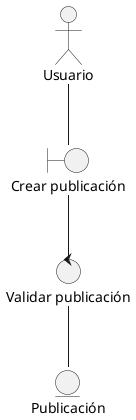 @startuml crear evento
actor Usuario
boundary "Crear publicación" as c
Usuario--c 
control "Validar publicación" as g
c--g 
entity "Publicación" as p
g--p
@enduml